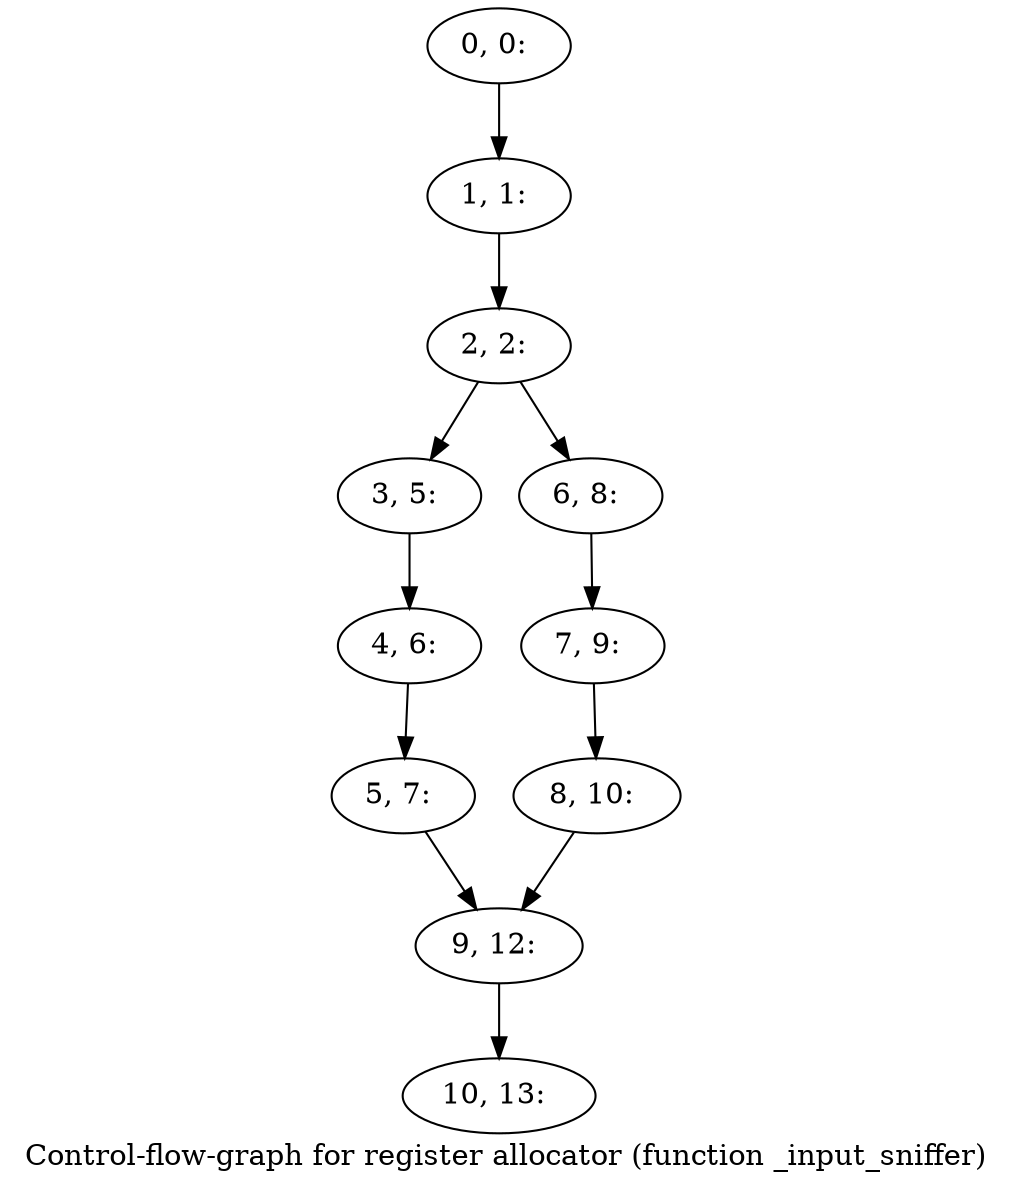digraph G {
graph [label="Control-flow-graph for register allocator (function _input_sniffer)"]
0[label="0, 0: "];
1[label="1, 1: "];
2[label="2, 2: "];
3[label="3, 5: "];
4[label="4, 6: "];
5[label="5, 7: "];
6[label="6, 8: "];
7[label="7, 9: "];
8[label="8, 10: "];
9[label="9, 12: "];
10[label="10, 13: "];
0->1 ;
1->2 ;
2->3 ;
2->6 ;
3->4 ;
4->5 ;
5->9 ;
6->7 ;
7->8 ;
8->9 ;
9->10 ;
}
